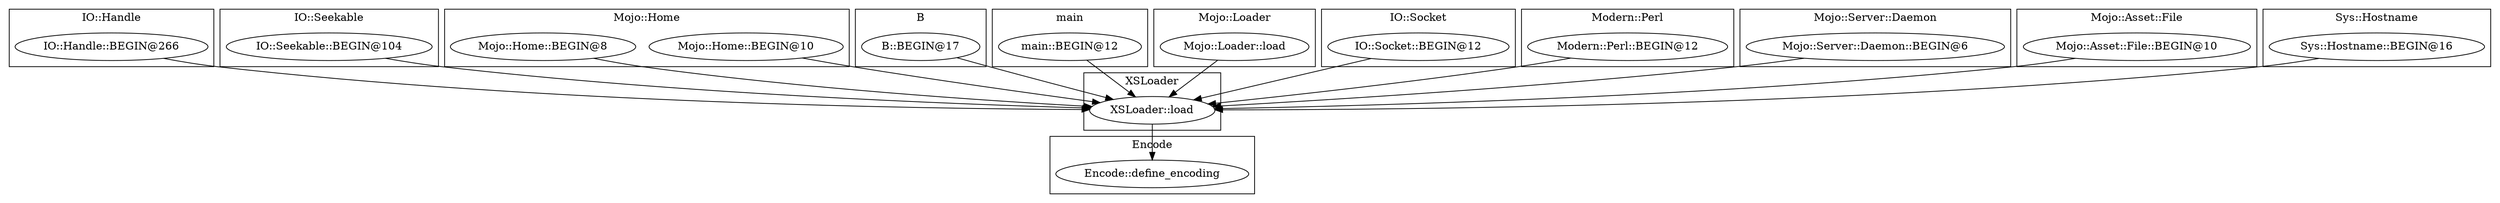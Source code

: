 digraph {
graph [overlap=false]
subgraph cluster_Encode {
	label="Encode";
	"Encode::define_encoding";
}
subgraph cluster_XSLoader {
	label="XSLoader";
	"XSLoader::load";
}
subgraph cluster_IO_Handle {
	label="IO::Handle";
	"IO::Handle::BEGIN@266";
}
subgraph cluster_IO_Seekable {
	label="IO::Seekable";
	"IO::Seekable::BEGIN@104";
}
subgraph cluster_Mojo_Home {
	label="Mojo::Home";
	"Mojo::Home::BEGIN@10";
	"Mojo::Home::BEGIN@8";
}
subgraph cluster_B {
	label="B";
	"B::BEGIN@17";
}
subgraph cluster_main {
	label="main";
	"main::BEGIN@12";
}
subgraph cluster_Mojo_Loader {
	label="Mojo::Loader";
	"Mojo::Loader::load";
}
subgraph cluster_IO_Socket {
	label="IO::Socket";
	"IO::Socket::BEGIN@12";
}
subgraph cluster_Modern_Perl {
	label="Modern::Perl";
	"Modern::Perl::BEGIN@12";
}
subgraph cluster_Mojo_Server_Daemon {
	label="Mojo::Server::Daemon";
	"Mojo::Server::Daemon::BEGIN@6";
}
subgraph cluster_Mojo_Asset_File {
	label="Mojo::Asset::File";
	"Mojo::Asset::File::BEGIN@10";
}
subgraph cluster_Sys_Hostname {
	label="Sys::Hostname";
	"Sys::Hostname::BEGIN@16";
}
"IO::Socket::BEGIN@12" -> "XSLoader::load";
"B::BEGIN@17" -> "XSLoader::load";
"IO::Handle::BEGIN@266" -> "XSLoader::load";
"Sys::Hostname::BEGIN@16" -> "XSLoader::load";
"Mojo::Home::BEGIN@8" -> "XSLoader::load";
"Mojo::Server::Daemon::BEGIN@6" -> "XSLoader::load";
"Modern::Perl::BEGIN@12" -> "XSLoader::load";
"Mojo::Asset::File::BEGIN@10" -> "XSLoader::load";
"Mojo::Home::BEGIN@10" -> "XSLoader::load";
"main::BEGIN@12" -> "XSLoader::load";
"IO::Seekable::BEGIN@104" -> "XSLoader::load";
"Mojo::Loader::load" -> "XSLoader::load";
"XSLoader::load" -> "Encode::define_encoding";
}
